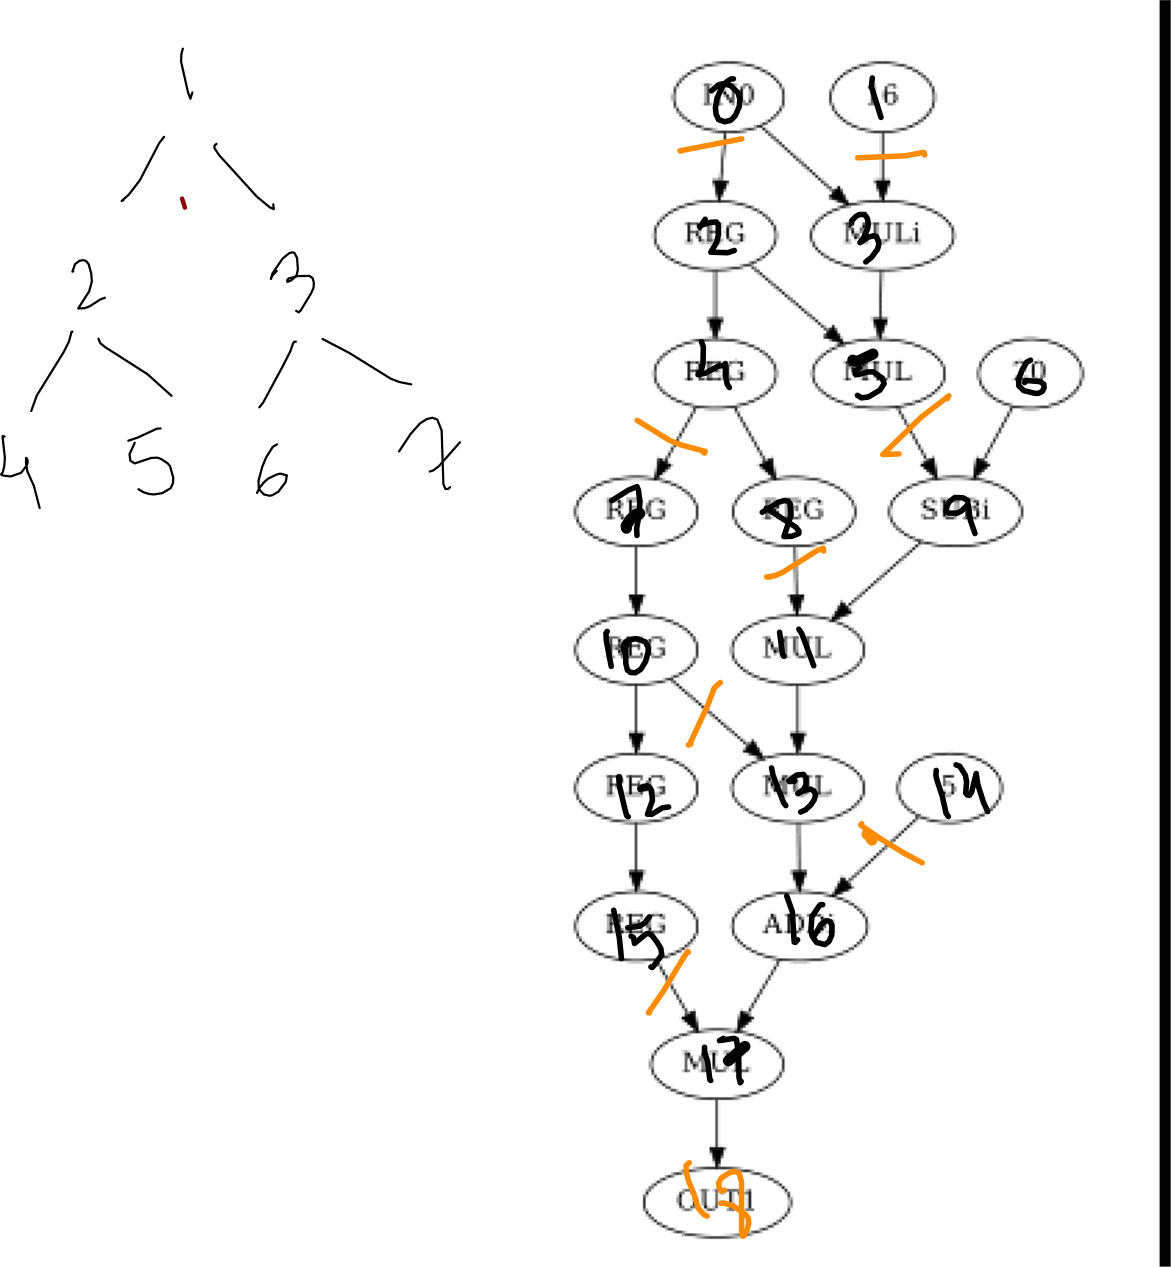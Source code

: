 <?xml version="1.0"?>
<!DOCTYPE ipe SYSTEM "ipe.dtd">
<ipe version="70212" creator="Ipe 7.2.12">
<info created="D:20190817165345" modified="D:20190818144248"/>
<bitmap id="1" width="241" height="456" BitsPerComponent="8" ColorSpace="DeviceGray" Filter="FlateDecode" length="11257" encoding="base64">
eNrtnXlAFEf2+Gezm02yiTHHRs1hkk2y2SS7G5NNfjmNCsg1MMAMA8gtosilqCAIqN9RUPEW
EQUvDkEF0UBEQEFFVEBEURBQBJXDk1NumGHer2dIpHqO7mZkpKeh/oCZ6qrq/kzX9V69egUw
ggILCzAKPAo8CjwKPAo8CjwKPAo8CjwKPAo8CjwKPAo8CjwKPAo8CjwKPGKAW7J3+9sY8Xkc
hxXxeV3U81Ud3ehqZso3sgmMyWvXFOC+M54GdptTr7dIPjcUHVrNYy8rpZBPdNxZ32tXzv0e
yQ9WeiTEnLOmVgOA61dOC7khi1Loq729kyRf8C+bZfh6TzlwMmkO3CYw+a1P0YXuKJ09fcrz
CbdNT1N0ucHHrIzOwAVaacqZwjnVyq7VccLFylq12Xb6AkfYPCa6XG2opIIWa5UTZFvl2kdT
4A3eJE/WZXFSUXSJzkPCbLvd6Al81IU0SY9ehYLmPe0hSbagCDoCt2l3/P6pdsni48KAAGx4
CfY9DqLQFSeeJKo1km+rganIl3bfQklV2BK4sBHp5dn3aQi8Ov3Jx2RbrH99wRP7NBfANw5M
Lg5U+2S5OYoR8qVzvo4E37EENlch0ecX0xBYV4wHXvSvRCnwW50Q6z4wzljK5tsVh/tqiwHX
aIHM7ExbTDvgWi/AAwtKxldgwC1vAmQaDFwzEclktH0gB3z8c/9VZriJimc57YBPbJEFhugv
u+bCYwmw4cA1pxaZjIYgB3z4XTF44DqqzWdpB5weKgcMTrOxKj2+A6I9B645ywIbyAMXfon1
zCvQ2FD6AVd5ywN3/hcDXhYFxleQKt0rk9GqSQ4Yvq8UTruIxnoX0w5YrDswURQIskQCQS5A
xV7sQsTKHGTwspDNuOVX3DcsL/ZrhQThX6muiH69tO85Kql2xcjGPLAgz3VtLg2HpXpDCm+h
SVcoF+eZR5rNvJKOU8tdK8jrvcUF+chmHTLdxt4gegoPnuFkvO5xiqKzTYmVA8fNRfQEhiWL
hUSXH8/Yp/hClsEjgmwHzDppqwA4ok+gvEo3uKjs0lXddGWXWjwWq+H9DpmKp9ZpdoniKzlm
AW3K87V6Wxcp1Azt0FGTVmvIlHilM40TO+RUU5E63+cQ57s1yzhFdk5yRzB5jxBoDoz1uvF8
48Cksu7fG25RzEKDWandd6eRzQ4b9pjwN524+7uceCV2oYHHeTEA/YGxILy819+K/QOfb2Tk
GLT/hvSxW00SyJUImaHuRkZm00zY1svjy0CdQR1LLWYyv4IjRU1NtSuoP6gDWEYOgr5FgeIR
BYyJBk69DAZutZaPSzRpYy5wzSJF00j9ZsYC565UFFuiU8tU4EN7FUbfnF7KUODNx5XIxJyz
zAT2UTKrhk7+r4wEtmtSdqVn5mYmAlsRXFu2goHAM4gubpzVwzhgHuHVw5wOhgELjYmvn9Kt
ZxZwnTNJgqIpVYwCviAgS3FHp5Q5wMfSNm4klQUb9U8p+BkKU80LC3s0DVjrhTcmvG1ElqrT
6pBc3Pq/jX117NheTQPeipU3Npk0mWj2eslEBI26/y6WlaNxVbriTRbrn1T0G4KF4oqJuDnZ
NyzW6yc1r9P6gPXSTkoJdztMfG4OGhH5Auv9Ps0D/pk1kZpKueNDFmtCDRLx+B2WgwYOS6uf
W0UpXc93f8JujZukTH61UAOBi17uoJSu9f8+eZXFGo+aNCSO16BxuOfctvl8LpvNN/+czeN5
bMomx+5L/nY860cM/Uz4Ylsuz9CA+5Uxx4jHcws+coPmwDfXsXkhmdX9PQ7WRYvvZm+0NAgi
N0i5YfZXXQObTSdudv2RVTI+XYpdZGS0rEBEU2BhnP6ckwoeTpzvpR3RTZSzfQ/bOkLJeqko
f6mu62U6AsfrRihVOXfvMwxX2mXXeJvFEq94l3ibJPXRDLjOch3h7FccrX9V4YVmbxMK769r
g1Y6rYCPGdwhFRSsIhXEntU5Re0Obd6eXfQBPmRLQbgR+62Vi9tl00H5Jif17tIF+JwNtRbm
dlAmYmPgYBa8b+s9ogdwh86T3ipm2gI/u1zI4fHmzjUvg76wxf4zBvSTQr06XMYTjk8+ZvKk
JtXzrAvSjWfXQgI3pna2sUSR38ceSH9NX0gL4HWHBz5PqoT8DwC8dmPtuhwC1mA/xxcDV0vn
4caxyUh99pqIjdalH4QA2EqESo9+C1VJd4iKFTtoAWzQhwMuf1MKnH8Rel6UEKG9MxvteBLD
kC9e4XwA70A54AR9ZMgS6tAB+JE98mWSm7fpCezxp3mwM6B8nGzakALkyyy0E/Lq/ODajbBg
+Tc8CbVLdK+kAfDVYBS4suHbU9I3fPUaPHoJm3MI/omYV8aiG1hwpvBeou2WizslwI4SrY+7
YuA1Z2kAfMMfBwxZ3/a34QcP4f/lY1FT8xFhH50+mAlxwN0TQ0ECHIiNXn0u/cCNuXjglbk0
AO40Hfhc/HF8F/wQXmI+NynJLwNKDY+WJnx5HcFCNdG+iCVijflZqOq6P2vOA6j4dG+GRwa0
Bk9OSgrbUvbxaSSLxWM6dFr8hgHg7OwuqMkuyZaEJmxKmB1/BpmT9Omi+a7NQoCzJe/ufnb2
A6xTSEm8jQmL0jLqyrKRClLDp0UvfZLyLqq9e3BfZwxWCrItpAUwOOZRS3dTZudC/bTBTZ02
r6XJ1LJV/zqVZPemypqzlOndHMRt1vvQRnh4NC2fPFGFlvxK0j2Dw1Tv0WgTRiPx8LHTOhJ5
SRxlWqdIBbbMltJcQhitP8SazKfVeBzROkp0Oc9oqxKJqszenVRV1xM/PWKoV9eeWsXTtlZv
p5LdKb3xxv71BDMXD/aeRoK6ketpGDP0i4lDoLXs3GduGX9bNvZ+0iy2PYmldMdhCyNBlgKb
xL7ieFuDpddBDWFo9NINUS7GpoF7MvLKq6quXzgetdyc47TjHgjnknY44twQe1OOT+jhzMLr
VVVVRWfTo1Y4mJh4xzWCesLQrTx0lh7bHuzrYOEbFPZbcevvkatmU6mUXZU58RtX+HKdfZeE
RB698gjUGIZ6qSVVxvvGESPq0+A150H9Qd3AcJFTQTXv0mImAMN9neMU8/qVMAIYOu1iqeX1
qmYGMIhXLqOkz3VlCjAmH/KoKN5tmhgDDNmGNeR5rduZAwyVU8m7YFNgEDA0GZNKhGxGAYPQ
fRNJXh6zgLF5plv3SHrDWDhm1DSi3jBA8dTKEfWGAWoNs5Rf5DIQGLrsopReM2IiMIh8F/cx
pw3v8rUy8t1AkiiWr8jOqcDP93+bt9zVMGAPSXHaZKnO6yjw7XfjTSzra+0aBlw6gcX621HS
ZNXGEvMAGcOWz7En0dW4Now9NRVz6WZuMrRMw09D5rNYY05rHPDy51iUBhfhnKCv/+KHiyoa
z/pArHHANe+MoeRPDMTf/5X1Nn4R5lPWAg0clr5+n9pbch8r12SdXtE4jcejK2fcDE9ffkCe
soM78S8s1htP2mx3VWHm1k+zL98dpPVs/eWszKxLD589cEuWwNKM5+K/dtPy9YFuXC4vMJ1E
nd6x7T9vsf4lgtYzIfZc3oxFgk0R3msD55lzzVx3XKZiefcowcnUzGXp5sgty1zMzJziHzw7
4OZInuWWQlyfK7wabsfbRMJc7vCyianVxvMyHi/vpQo4NtEtxJ3eIUub3eho/nCfnXlM9zMB
vjnTOFHhfKE7lW9JZM3Rd9jQeb2SZ2yMN7dRvjDct+fnTfILGu3hkyOFagdumOVIYL5Qt8i6
Slk3vV9/O+EqzB1f3iXFV27ob1O8RVG0e/oVNQMnm5As0N80V+wFvoq9gXRfZb2bS6uC6F9N
7ynN8tA8Vp3AYh9f8joUZqvApP2gKaWjHHK15Vdfoh2JfimRZ6gagb0o7TJMk/fWuH0+xT06
jSayplGZtiQjl8sBtQGHPxEEu9rbJf1Wb7skSB6ooxJZatgnO4OKX/jHp572nv5/wh5Jxu72
rr72dnRJuUMXv/jYrIMULLoltR7oxc3YerQeqQm42uRJ60yY4B08fQfk/aTr7a1fCPUzV+y1
RqTEuXjrpntmT95vzk//k/z7Tr/o1CS7u5DyQ8Jdu0nZuFZpjOsDAhBniIUGB90DAfL5e8zQ
YeLyPDUBeyAOGidVws2x/da0l+qA9xsWhQA34f2leyIZvb6TeA7/Tt5e+knYmoS+PtRUvKgQ
xGPb4KebELQNzWHWrhZgMapkxICzP8Mef11dzHFo/avkpaBdlTVqsdGrj3YDx77FfoEgAuAW
1LL0jIwVYvt7QuEYgKM4T8Y7j6kF+I47Cuw2cxLW73pxQxwyoGyCZCtdPqLICUVr6VXU0NpL
+H3ayeRgAmBAt9yGZ8iIownwaDzAaS008lKwWoCvrMG/YctIaZWuuwftz4tAmPFfpOHGoxbx
Z1A9n5co7bt5Ygnw7P2AWsQPBLQmrcIvye3bis0yXwH4Dddmiv3UAnxrHh74xvs90jZcWg7W
ko1KqEX8NnQfWtFSHDD8cFhqEb/eG6Dt9zdcl4gkQR0hhJ3AqQPDIO8WTLkBApwjycsr1QLc
h6iR48bPawIr28Tvp3lIdnm0zF4SPs8KmQ/ZoyNFN7Lp4dz36yRPqKVzBZqn2Pvxr0Od1T89
PGyRowXaUDeZJ9EFubOv/Pzzp4VQxA+3ws1tolLU00vPIXAx2nsXnVm04TXOLteUyJgKB9CI
eORLl56in74B/938sXqAKy2pplyUje/ueIPQXTUY4CZli8htucrmqmumtTaSWrqU2TIRe1dQ
vkePEb6bejSdzLRPpFunLmCx834qyU4byT1jyDKK77jNQnbx7RjZwQDeUeoTHkSz15E/eJyZ
gpWVnTMaqNygZLq8yX3oPCLpQbx0hVrl4WgLEhvfe47BCgWjYt09pPq6Nn8bRebW0VbKl9Uf
25PZ7z6txqPWcj6B9qwlyPSqMq1UuOFBwubYGMJW4pnnss5+JRXrsBapVvzpdVqX+DMyFaoB
+s47GRNtfO/ere1TqOQ1d6Y7mCp3Et+z4ZdoeWVY7/5pa8m3zw+F1rJuo5HTrir8j16zb66J
oIq0jS7Rn7WjXEaD0XE+xMJk6z3CjB07ue6HUaGoM3UeN5SKpfJQnQJwyG4K19o7KCwyctsq
HxuuFm8/xa1Jd5N9jU15bv4hEZGRYat9HbnfmK8+2UplauuuY2a5aFVEZMTqRVZmFtso7rgd
spUHdjV0V+RnYiGvvBPafx7c9oz7RTnSrNceQ/JKalm6DHqgt+I8luv89UH4WRsq4NSlMoNR
qMpFGVMzA9gap1LpQwTcpS1jLis2VHmXxkVKzg+bdcTDCbxll2xMjurHUtpTsYxfcgKGEbhZ
V354sStVtbT75hRGBjMYTuD5CjbW3jFWubil5LskHEqGE7h0lqJYv2RVy+vQImuf5Y4wnMAW
Cs3dO3RV9sq5NZ4kgcmd4QQ+Eag4Pn6bqiUK9YiPhTg3H4YRuPdnJU8nNlTZOcMJQo++YqPG
4QTesk/ZlRwvlQvlEM2lD6+DYQRuYivvYWyvqVpqniNRleoYTuB5BCJonbnKxdor1yzs2gXD
CFxiT3R1WZaq5VYr/a3a9UTDCcwl3IH1+BeVh6Ylyn6rFU/lF/BpgU8GEl+PUnloatNXrA15
8HTOtZ4SWKhNco6S2EDlEURJU52fN2zAN3tgI2n/kbMI+lQTI4ST23pk7DU6M6HiKV0yPw2w
1Ye7ppLbRtrGffGVauX/5vjJ3/G6uuJXvubeGD7gr1mvfnaJtBp89zrrfZWKL/z6NdY4/LmX
+//MekPr5nABiz/E8o4hOXHzyitYorfrVCi+5R0s55/xdmaekqgfxcMEfHMCizWO9ITgmLdZ
rJdVGkgavvwzi4U/FuQnFuulaV3D9YYT/8p6+yB5sjPvsVj+Kt2gc9qLrB9wMf9kjeGLhq0N
u7EmUhohbnxMvrNHcRDZjPkc12+/85r708qygwPuqcjcHeLr67siNLmo6X//uEUtV/2kD1qL
fwsLwjKujkwvH0yVDHy+4sLhLZKcKzcfyjvzl1Xw7IDvRM7iWPnuOHaupKqiIDN2pdM7xqtz
qFjsX1pn/rbN8qjjF65XleamRS6ZYWwfRsmZSfVuD843lmvjMwuuV924mHlgPecbU5eIimcC
/HCLnkuyzH6ynq7zqw3cScyHy330l55pE+Nn1A3pCwyDSbwg3Ao08DhUhd/OhTXf2l8XGPiU
qxu4xpNzWImdcNl8dpryjAXmswsUX+k7McNBuQAozjCZc1bp6FMwX091V+oUgHsFZkQ60bYg
jpLJzwNr73qiGjvbTYkK6Ax7DfFyWleYdobagMv0U0jKqLVWuOyebEhW9fJ1FSkPOha4k3sw
aQ1wblAP8Bl2PXkpm+fI179gD3Jr+TbLGPnOcTo1z7vF2iXqAM4xozSKxMqNjyGURpA+9yTZ
/kL/NsVHf6RbPPTADVP/aEzNqampJ7CXnYb9T5X0RKX79iO9zgqZ3QBnnpwsVImlP9MlzZ+a
Kul2z+45MrCVrNcI3wF0IIfY3tsXc1EkSk29AO2pqc0XsOySXUEDreDR9MYhB3Z54iS6ba1e
fsonJXDyDezGTpgcHny94KcBk0ixHs6Xn3hAk37Xckneji8629ZOTU3dswFaTOKr0t4eELKq
8Qdh+g30+TemlZRzkvsOfVIOXVvXtpV/cijH3hX6kFXJQpehBm5E3ONIrFyd1kPLuwBVZZBi
IhlkkYN3k3HHkiYh3ZjExPYfFyX5+8pvwwJJun1IZfRBtxo1mwx83rkIE1CuQ+Uk7HNWstRi
98JHUJKFTKZnVg0x8L5ohGhG951JudDyWlzcDABX2Z3+vTgfDQ6ILZPXjq7zHz2G5B/jdvsB
fCY7U7mAmjjEITcse3NhHtYXDgDvSLDbCWUfI7YsWeuHGNgHeRPJXwq+246JqX/Pz3cEsNqB
3S4E9VuJO98NZ+VvuuQzrGUk6+WfwoDHY2PV3hBE6mhHTfx9UAvdO8s+/1c5VH6JfcyUAP9W
GGYiwrkWb7cfYmDX27gq3TjhkbRKY801yBsTXk6gXDg/K6iVL1alM7+V5hdjEw3tVGxSKvH6
/6SjNlZyw6ZOAMEsqP8Q+3woW1ql4ZMLOOA+6yEGXnsa34YDfKXAsAYa/10HgAM2QTMaivBt
+Kd0af7OUDij0w3gjwDjjv5ci4zBcVgPEYFJ0h8VYZ1nvRS48c27OOBqzyEGPhcw8Fwelkeg
wWivQMfDw2MhNl4u8PdH9yPV4rSJKwa82J+zdbkMp6wTPEw8PFyxweucZ4DPYkRyOIhqcXKX
DHwutffzm4fViYumtg7YZC/OyHf5vNOQZLRxIMm2I0MMLNbupFpQwGmcrONEWTOGN7bVax7E
w3dP7xliYEgQUCynUsaiw43qyQwx+O4+e+YgHj7gMAw1MDhQsw5q0ZKxQWjXoaapvGooo6Na
vZ3ys8epYgdABtzBpSKHNbPl9ACVulTmxJcM5ba+L6ZaqXY4idQALDnZnVQPXKyrQB9/W4e8
cuzjKJgN77S8T+U3dglSST9NQQEQzS4ilvH8ZikUTbu95xKLrNU2IQoVF7d0N5D1lb3hulcA
1AQMD5xnKXde0LRRX6kZWQFXoPxlVS6wVarjOcwOIXrLTVsMolTV8VBT4t1y1d2uaBeVKM3J
OIWoZp3mz0hSNHS0RnEcCOvNCTuz3Yo3PjfHW1r9qvrpgFTVtL2H7fW8DlUgSowHWetMjEJJ
++KGXWZGKzOQiYaoKtlXf8ZBMs9ZTbpBDjpzYnLRUbrjQryH9oy4B/AUYTCK+IrYRZY8Nptv
yGcb8XguW3IoDvui/G1uXMm5pmwst5n5/N0UdDO3p0kk8dqk5fY8rpEhn883NDbj2QUm3oan
DKostVirerNFlB+3aOotUE94psB+VJVQGSbqOgTg2QKvuEot3QHrLmAEMLWjz8QhAWo8SvyZ
Am+iAtxtvwuAIcDbj5GnaWUfBcYA70wlTXKPnQ/MAY5PIEtxTesGMAmYzLL/uEEDMAk4dS+J
RM/vBGYBE2sz1i8UAbOAs4m2b/e6bAZgGPC5NcqvdXAOAeOAi5crH470c4GBwEq9ApVrlwMD
gW95K7lwSq8BmAhc7Qo9iuSCgzadQFvgpr+Ne33cGFWOT9047sPx745VgLZpYR/QFxh+xHKM
U8V5fd14LOdkuWiR61oAOgPHv8Bi/Vele33LYv11Ny4mpgM6zPcBvYG73mM9t0Wle8W9xHoX
tzhY++bkh9MzgebAYMCa0KzSvbonsr7BRRiy/vpjCdAeOOOV71W8meWfcLPHC2+xWC/70B9Y
NCZWxZsV/hl1bi7+Erv3c68W0xj4Xvp2Xytj9qcmRsYe6xOvUd9W2FV0aON8njH7I74h2z4w
Mq1GsjwTO5b12keCBrq+4ca9fLbLzsybPf0+Se/l7vc3ZS+jsOesI9WNbREQf65G1J+zozQj
3IPDCS58Y/y0LDEALYH7DvP4CfJe2/sKFkwPIfT1K0yxMNlWpQCrK4f7kWcpAC2BxfsN1inD
Eh01X6TUvrhrm8F6giWEwjkWZ+kIfMNwI+GqWa7eXsU1M0GLzFK/0d/iJu2Aoy3IlifF4Yq8
1DU6BFNYXbzD20Ez4FVLKHQsF/Xkau4dLWrn2YvXe4roBLyFms/NYl0ZKahWj/IGy0OzaAR8
xfKP91u7ZHFgQDrAcm8s7AHo2R7oEzHQlaXhrR5FZk8Omsn0lc5T4vwK0hcvqYUE3xisKJxZ
yLbt9AHmDLynZFto+fI4tLzd3t7uBj1TzoLQFbERtcP1PhGIBtrrLWx+VT+ewGc25yFdgG8i
lq6Sp5zZbxGfIYRwyZ6Gh4gjhovopFisjVrTLsYuBXkQAGetpAtwOLJlKVkrI1q7Glr+5uFh
DOCwVTYtamxZivqk8Xow7lHTciKv6GI2XYA9kZ2NybrZcxeD9A0LABxDsRe9MABJiz50Orqm
4iXy9V19XwJsJ7H2VeQV3YSWwLYg/Kik30C8EyIlVq/Z+tSAH41bKvWKvkgy5rr1A3fW0BEY
V6Wxp9xpBS0TGhoaXECocwzEYYaUqrQIjtyTAp/86lb3PqxqJJs3NBRsoWOVRjqtOoHgCPSu
3BsswMJubOCJCgiMaqPQaZ0TSCyiLwsEVwBOLHCLE0uKwkI+HTstdFgiCcqHJfJAn2EJmXiQ
BOUTD/JAp4mH6lNLfepTS2daCQ+rqQkPcuLSHW3NFB4oiocK9LZNDqsoiIfVvAjaKQAq2BsJ
1XV5etGMUgA8lYrHkFDF40JPFQ/0K/ES5T0U9BUs1OYQKvFEKRamipV4Z331/MoAaAoMA2ra
ft1lp0RNy5WoaTc6k7TUzlQ3tmVA/Lna/r3moqbSjHBPDie4BIYlDFIRv8PXms3/ic/me2w4
9LsiPk2P3CRfqoi3NORPNeWYPVHEawDw70HGAqBkCuWq6VcNwx2GwuThnmH2yAKGLqsdIwsY
xAF+4hEFDBDj1D2ygLHO+uHIAoZiCv4XGQUMD9jZIwsYOixiRxYwiJf5iEcUMMAuh+6RBQxZ
0x+OLGC4PuXGyAKG++z0kQUMXTZRIwsYxIuW9TEHuC0zUyszk+R4xyhbBRuAhZmZVvGZVzQN
uPe1F1988YVoklSn2ApMCt/Fcj7vr3FV2lTiEpzMRwNUGss7zfXDcr51R+OAc8ayWFPIkzUY
ZWKIuJp9ZxyL9YXmdVriD1kv/kohXbddhM9L+H07/2H9KUQDe2ln1nuUDIfFM15jTcB1y+v/
PL5eA4GLx3IopcuYgJWNc5ZeP/4bTRyHm945SkWdI5r6Flb2G8geDnHTpC3tKjxjU1PL8ABX
xC6y4HGNbac68Yx53DlbzpCsOVQ6v/8y6xMhQGvGehcu15RjO30mn23OtVy49zK1rVnlW+eY
8Yzs5tgamZm5RlY+S+Dew3a6ss6H1poYhdYS50r64cVZXvqW4ZmoDNVbdmSZPmfzdTJaX915
6QMrV/eOuusuu/GMgJW6lzo2k9i9VLmnNk/xvtHuTE/2VoIKnmc0S96vS4Ett/gZAD9wdiJy
IKan1IFY0Qx3IqdZPQkmy5WcXtQ8013xKXF3nNweqxs4ypDMRdxMhVtTWl2cSZ3bndJVqAa7
rKt8+3S2bolagak5AVRgz5GnS2XPt2i9tbz/+yw20da3h9Nz1QjcYUbNzeNF2ag001ZqT5DP
lu0dLhsRH/PXrlusPmBVHXmesaFsm1Mhc1hzhw7ZdKx2mlBdwAOuWmtnGwe6+woh4Ie5c+f6
AtycF7jAphCRjnD5GvWeiA2ZPKnD/HnWBenGs2shgRuDFYXr587iz2YOlvGwy/3+e9kjAWO3
qwkYdcYrMS7Vj+63pt0AD/+DvYYIRBTAO+P1RaxVvCZiNbD0AwJ76bnoACSUPStbgSdTsa5Y
PcCIu2XpU1pukwKHYU8hcdjQici8OHfLPTiH2uF8AO9AAuByD7TjlnWD7nfspJywElisHmCc
Q+1/+8/06PjDIt5SbgkctXkuQB12eHV+cO1GGJFFPM7WeqPsAY9eBSk/yWqMMnaqBxjvMr0v
dmq/RXw8gNs67K5Oxkoe+jd0m7uXaLvl4k4JsKPEGYsii3i0nMW35Z/DXNZx9tk16gHGOcXH
nvLntP42fBXSJcbwOIt4VGbMCscBd08MlRqIB64F6HPpL6oxV0legcy8ogFr4BayjqRz1qsH
GDn2oDV4ejkc/7Yo7fWkpCRrgCV+RReckbaHO/agDvHOX2N+Fqq67s+a8wAqPt2b4ZGBFTU5
KSkMsYjvRI98j5U53LHsl4rMb2Un3XuOqQcYOdiiNTsbkwJyinKysSCZWlcdSkGdbeIPtjAe
kGBrsiXv8n529gOARykS16OtkiKyEfPi6D1I1ruy9b3yYKqc0teiVT3AyNElZPocvHP3U4PR
xnbp4QRrPrmTkGpHdU08Bg6nIQmyh9N4nqD8CGJ7/KlLF8lPJzWtUBcw5HCpHT/kIStzWFA9
3FE0L0omZjmZmn/zUxyON0QHTLnIzXx6HDZTmg3Vc+Uch4lskgizxDiL1QgMZQakR4jZKHT9
tptDvsdfHK+v4Fz1HueNypH6lnuq+Ujt3hVmRIe9twVzlLSoans34uOBxKnsrYoVgRFsZTZQ
JfqxAOoFJjwGsJzwGMAyF5MjSlW6dSFam5WeT33LwlGRkq/YwekuqB9YetDj3BRZhU1X7mpD
soMeG8M5truL5JSyrSeDjJ2yCKpmj1XELH40fitQzW6u81OblQ/6KM+kzMLCwjO/xa50MuFT
O8qz5UiAmYmTIOqIJOf5jMRQb0tT6435hB3PYy4mMbfFO7GdQg4cv1hYkBG/yp4zO3EIHKsN
8rDWm5l7N4foh6yNTL4yOI9LzVeP7toUMtstJDw2u4p0e89DnT/0hk0X4kNDQkK2Hrj0GIYk
PFOfeOTOaX+vTFPU55GIjsA3dG4BQ4D3UwE+r/0ImAKcSgE4g/0YmANMrm2MV7PLZboBR7ip
ea8pzYCX+qh7C9ezBT61jXhu7aV+F9PPFphY2Siyi4GRBNxh8RuMJOAWThYwDviycuC7WkXA
PODiZcquVEy5DkwEVuYzvXRqLYwk4EKDB8BI4DLFwCncNqAtcNMch/86OKh0RNARF7sfXFzl
9dyHHHuAvsDwLpbjRZW8YCc+j2X9p1z0do9n6RFg8MBeWI6JKnmx730Py/p/aMylRhD7+zxT
DwiDB775Fos1Q7WbcVmscWhvLP7iq1bXzQD0BoYvWGMvqnaz/FdZ/0a/H3z1+c92Ae2Bg577
h6p3+wcLNckRfcxivWQopj3w/THuqt5t4cvoloDtL2M3f2U7vYGbijITP96aeq520N1W180z
qeETE4/lVP6++NL9IYs1/ucs2lZpUeF2e0Ou88rQ6DUHdoTMNzfhLD1OzTS/4+wWBz2u9eKQ
yP2r4yNCFlvz9B1Dz3YGvfCuQxUAPYHFua5sn1T8YkPPpXVWFjFkc6T6MK7JykzZZYqmEwL2
66bPHpcicO/eX/wVL4m27NP3JJj2i0+a2SQr+Ul62lLseMdpCXxUK5Zgo9JVCx9lbzndYA3x
KbMN6/SO0Q64xWkZiaY4yzBHoUhvHUAuE7QJLO7SC/i2Lrn3wo6ZCpwPZRhSc3d3h5NGJ+Aq
ndtU+jTPSNmofU5UzxDudYqhD3CP9h+W7n3t7e0SKa5dEqQstfcGJkliGxn5KcMWmUF1ST53
tbdLFxWw7P3D8EBm+xO0AV7xxKbort2kkIW/1EPQy97e3tYACbYR674eMHLt0MbJtM0GiFm/
+H1JKQkTvP2tYrGZ6ZjVvvw8AOuBTVdd0+tpAtw1feCzxATWZku/NW0KXPkOe2snEIv4nbiD
sfxPIV8yOVKr20mVIJweIS3g0XtXxSKkCpzxowlwcigOWDwtAVrG19XNBVgULHl1iIVOmyma
UQf94tnyek0/MKT9u/8XW+xR+D16GLGumB7AgYgcmPxvv6+wN9oyJiSEB2CB9VJ38tFddijw
3TnorMofXIN+By5+rR94qxl4ocDulfQAdq3GveGSj7qlz1sA4LMSoHydMpfpV9Aqus1RYPMP
cT/w0S/7gRfNxwP7FdMDeHm+TBve0f+8SVD6lVDGIh59ww/QwzmwBgCfnZYCd/8SKy2g7r1y
PPDcW/QAPrbhycc6q/8egbKJewP/5iHd5XF0xua1XMRmuIWHa8MDbXLDlEdQ88OPZXHj5wXY
/4Y1kzHL/e1LoPB7a0TW0qVJp9WjTdCZ1ONsMbYmot9Wpg/qKTIEdBmH10VTLKdFB2eM2aYz
mF3sbVNb6AIs0qe2xiXinsdHnOVTt9UQmZ+nz1y6TpfKLnTR7IOyUSmWVPdhdFr9CvQBhvsG
p0kLabY4IB+Za0BtwbfU4Jl61SaXhzu95pG0sENshWiNc9zJDzWsnz+ziXYaj3M6Wwkk+Wzj
1cr0IXmmvsS+hu4sMcmjo05L/KuO6wWFA9TdsGnLiLQ4lx25UcqWfh9E8xwKaKnTkoRrSww9
9+GnQ80nV5o4/Urmlqc9zsHIJ1FGiyC+leBt5BjfBkBbYIny48B8Ls9yrm9ISMjSefY8rn5A
AbV1XdG1GKcfueZOXkslWb2ceObcBbHX+mBYwmBXHoQ1JYWFhZeq2gFqTaln41dhnVhVoSRU
NcJwBlVMHp6oQ1KppjzpB3QJTwPcpd1BLWH31DZGAEP0UmrpguKBGcDiaZSsq6rNgCHAcM2B
SirbCsYAg9c58jTHlgBzgBvYpMNpr24Hg4BhK6lRSkgSMAlYpE+y6aaGB4wChtPziK/PqGAY
MDgQ7gM/7g1MA75DdA5n9+RWxgHDysPKrwXHA/OAOyYrXfq+xxYzEBiOKPUEZHMNmAgMJrcV
x5/wAWYCl9tDn5yBbSkI9doYCgxeO7/4TCaq8WWTlfuBocD3dF5nvS9jzHXiFdab6/qYCVw7
BivkzXx85BIs7oXJIma+4ay3sVI24eN+YLGe+7yaqW34xocslhE+6kPWSz+3MrUNA9R/9Rd8
r/Vwwms2ImAuMHTpvVh2KibYZ86cOZ4BW1MuH3h+NQBzgasjXTgf229NKSi/29RYVZQdE/S/
b3nLM0XMBK4Kmu58uBYAhyeCntz1BrYp3YwDzuY7KlfkNWzTXtXEKOBLxitIlopOmaztZAxw
7wrHe+SpkvSLGAL82PgQpXRN5gcZAdxiUEgxZd/8PUwAtnzi9/t6qtQ2tCS1+mxqGkBmamVl
airqI0psl6v5wPEDk+day/ew4afnfbeHJX8/CVBgefeu5RKc6U+7drfGA+sg1h1eFtsAdvJD
AN7FOEVeWMxufOqIeE0HvroAVQAUT+zpXRhMANxmrunASajxnZfIcseeIilwM4BQATDOhbxG
Asel4IBL3l8g9Yr+BSYC1wv6gXEqWo6mA59cjwMG38tS4Jmh/f7MJcC70UMd2ZoO3GE48Pmc
rYT+8kynK/DA3mr2GkmMtYeHNbJzI2e5xvfSCwbl+cDqjsYD17MHMbQeXsGAmVaGLeUzcXJN
RQwAhgwTilsVUvj0MfN4KvHwou4ZCqk6FyzoBWYAQ4enHZnquS9eJwuAKcAAZY7ORKZaLWEG
EUJgErDEjF93meJjo1v3W/MT6aa5HAo1rSjPj22x5thNZJh6eHGPq6ll7COgXRgqRXxPXuTi
GeZsQ74ez5hjzJu7KqUWaBmGCvhJcG0BWodR4FHgUeBR4FHgUeBR4FHgUeBR4FHgUeBR4FHg
IQcWNTU53WlqHznAPWPHvfHWmKUjqEobY8X9vWoEAZ96lcX6bCR1Wn0fsljBI6qXdmSNfzii
gIve+HqEjcMTto8M4IZzMas8zA1NOP8xNWBz7ZdsTakQMRVYfG2zsZFT8JHCe5JtStKV0Y7y
0+GLzbTdUx8zDzjHS987U4nxw+0wK+PIRiYBt20zFBA7We1JsnEqYAqwcJNBCoXNdnULzYsY
AXzJ4ADFvYV1s/x6NR94r80gWme60X1NB16+YlC73at+qdJs4FjUJViyf0AawHU/3xwo8F2e
5y0JawCy0TS3DNo1Gfgu6qXXMxTEywUAu72wL4EtEVdEU/JFbnBwxTdolpPzNBk4IHvg87VP
JT32OzV/ALf1wtRCwBp4JQ4YTBs1GBi1fo7mSv7+kvwHMPZnqnS/iwxwwkHNBe4zQL7ESIEn
H4Q9kkrr/1gZ8KWlGvyGEWNpKP0Ea889E2rhqCX2TXralkLgiwINBjZGpxzea/qEi4MBmt7L
7b3orBQ4KkWDgdfhHj4jcJnUyvTGkjkbJINPkkDQCnBFIBCgIqJ+mwYDN00Z9OmbCSs1euJx
3GGQboWKzYQaDQxRcwa1ua6ATRO7S9WFh0w2dS8d4l12dFl/eQrxsNZsFcVu6IJhJDM0HslT
N1NYK8yzcL0HzACGvjTLmScIZfuadUbLaYQ7BEq86rVGVtGVCnvg5tP+hs7HaKatHQq9dHPi
fDOTuVsSz1XelzRqYdOtkrQ9yyw4MzYWAu3CkK083D97YNOiOXxJsHcT7DpWIgRahiFfaqF7
GAUeBR4FHgUeBR4FHgUeBX6mwP8f/XM/DA==
</bitmap>
<ipestyle name="basic">
<symbol name="arrow/arc(spx)">
<path stroke="sym-stroke" fill="sym-stroke" pen="sym-pen">
0 0 m
-1 0.333 l
-1 -0.333 l
h
</path>
</symbol>
<symbol name="arrow/farc(spx)">
<path stroke="sym-stroke" fill="white" pen="sym-pen">
0 0 m
-1 0.333 l
-1 -0.333 l
h
</path>
</symbol>
<symbol name="arrow/ptarc(spx)">
<path stroke="sym-stroke" fill="sym-stroke" pen="sym-pen">
0 0 m
-1 0.333 l
-0.8 0 l
-1 -0.333 l
h
</path>
</symbol>
<symbol name="arrow/fptarc(spx)">
<path stroke="sym-stroke" fill="white" pen="sym-pen">
0 0 m
-1 0.333 l
-0.8 0 l
-1 -0.333 l
h
</path>
</symbol>
<symbol name="mark/circle(sx)" transformations="translations">
<path fill="sym-stroke">
0.6 0 0 0.6 0 0 e
0.4 0 0 0.4 0 0 e
</path>
</symbol>
<symbol name="mark/disk(sx)" transformations="translations">
<path fill="sym-stroke">
0.6 0 0 0.6 0 0 e
</path>
</symbol>
<symbol name="mark/fdisk(sfx)" transformations="translations">
<group>
<path fill="sym-fill">
0.5 0 0 0.5 0 0 e
</path>
<path fill="sym-stroke" fillrule="eofill">
0.6 0 0 0.6 0 0 e
0.4 0 0 0.4 0 0 e
</path>
</group>
</symbol>
<symbol name="mark/box(sx)" transformations="translations">
<path fill="sym-stroke" fillrule="eofill">
-0.6 -0.6 m
0.6 -0.6 l
0.6 0.6 l
-0.6 0.6 l
h
-0.4 -0.4 m
0.4 -0.4 l
0.4 0.4 l
-0.4 0.4 l
h
</path>
</symbol>
<symbol name="mark/square(sx)" transformations="translations">
<path fill="sym-stroke">
-0.6 -0.6 m
0.6 -0.6 l
0.6 0.6 l
-0.6 0.6 l
h
</path>
</symbol>
<symbol name="mark/fsquare(sfx)" transformations="translations">
<group>
<path fill="sym-fill">
-0.5 -0.5 m
0.5 -0.5 l
0.5 0.5 l
-0.5 0.5 l
h
</path>
<path fill="sym-stroke" fillrule="eofill">
-0.6 -0.6 m
0.6 -0.6 l
0.6 0.6 l
-0.6 0.6 l
h
-0.4 -0.4 m
0.4 -0.4 l
0.4 0.4 l
-0.4 0.4 l
h
</path>
</group>
</symbol>
<symbol name="mark/cross(sx)" transformations="translations">
<group>
<path fill="sym-stroke">
-0.43 -0.57 m
0.57 0.43 l
0.43 0.57 l
-0.57 -0.43 l
h
</path>
<path fill="sym-stroke">
-0.43 0.57 m
0.57 -0.43 l
0.43 -0.57 l
-0.57 0.43 l
h
</path>
</group>
</symbol>
<symbol name="arrow/fnormal(spx)">
<path stroke="sym-stroke" fill="white" pen="sym-pen">
0 0 m
-1 0.333 l
-1 -0.333 l
h
</path>
</symbol>
<symbol name="arrow/pointed(spx)">
<path stroke="sym-stroke" fill="sym-stroke" pen="sym-pen">
0 0 m
-1 0.333 l
-0.8 0 l
-1 -0.333 l
h
</path>
</symbol>
<symbol name="arrow/fpointed(spx)">
<path stroke="sym-stroke" fill="white" pen="sym-pen">
0 0 m
-1 0.333 l
-0.8 0 l
-1 -0.333 l
h
</path>
</symbol>
<symbol name="arrow/linear(spx)">
<path stroke="sym-stroke" pen="sym-pen">
-1 0.333 m
0 0 l
-1 -0.333 l
</path>
</symbol>
<symbol name="arrow/fdouble(spx)">
<path stroke="sym-stroke" fill="white" pen="sym-pen">
0 0 m
-1 0.333 l
-1 -0.333 l
h
-1 0 m
-2 0.333 l
-2 -0.333 l
h
</path>
</symbol>
<symbol name="arrow/double(spx)">
<path stroke="sym-stroke" fill="sym-stroke" pen="sym-pen">
0 0 m
-1 0.333 l
-1 -0.333 l
h
-1 0 m
-2 0.333 l
-2 -0.333 l
h
</path>
</symbol>
<pen name="heavier" value="0.8"/>
<pen name="fat" value="1.2"/>
<pen name="ultrafat" value="2"/>
<symbolsize name="large" value="5"/>
<symbolsize name="small" value="2"/>
<symbolsize name="tiny" value="1.1"/>
<arrowsize name="large" value="10"/>
<arrowsize name="small" value="5"/>
<arrowsize name="tiny" value="3"/>
<color name="red" value="1 0 0"/>
<color name="green" value="0 1 0"/>
<color name="blue" value="0 0 1"/>
<color name="yellow" value="1 1 0"/>
<color name="orange" value="1 0.647 0"/>
<color name="gold" value="1 0.843 0"/>
<color name="purple" value="0.627 0.125 0.941"/>
<color name="gray" value="0.745"/>
<color name="brown" value="0.647 0.165 0.165"/>
<color name="navy" value="0 0 0.502"/>
<color name="pink" value="1 0.753 0.796"/>
<color name="seagreen" value="0.18 0.545 0.341"/>
<color name="turquoise" value="0.251 0.878 0.816"/>
<color name="violet" value="0.933 0.51 0.933"/>
<color name="darkblue" value="0 0 0.545"/>
<color name="darkcyan" value="0 0.545 0.545"/>
<color name="darkgray" value="0.663"/>
<color name="darkgreen" value="0 0.392 0"/>
<color name="darkmagenta" value="0.545 0 0.545"/>
<color name="darkorange" value="1 0.549 0"/>
<color name="darkred" value="0.545 0 0"/>
<color name="lightblue" value="0.678 0.847 0.902"/>
<color name="lightcyan" value="0.878 1 1"/>
<color name="lightgray" value="0.827"/>
<color name="lightgreen" value="0.565 0.933 0.565"/>
<color name="lightyellow" value="1 1 0.878"/>
<dashstyle name="dashed" value="[4] 0"/>
<dashstyle name="dotted" value="[1 3] 0"/>
<dashstyle name="dash dotted" value="[4 2 1 2] 0"/>
<dashstyle name="dash dot dotted" value="[4 2 1 2 1 2] 0"/>
<textsize name="large" value="\large"/>
<textsize name="Large" value="\Large"/>
<textsize name="LARGE" value="\LARGE"/>
<textsize name="huge" value="\huge"/>
<textsize name="Huge" value="\Huge"/>
<textsize name="small" value="\small"/>
<textsize name="footnote" value="\footnotesize"/>
<textsize name="tiny" value="\tiny"/>
<textstyle name="center" begin="\begin{center}" end="\end{center}"/>
<textstyle name="itemize" begin="\begin{itemize}" end="\end{itemize}"/>
<textstyle name="item" begin="\begin{itemize}\item{}" end="\end{itemize}"/>
<gridsize name="4 pts" value="4"/>
<gridsize name="8 pts (~3 mm)" value="8"/>
<gridsize name="16 pts (~6 mm)" value="16"/>
<gridsize name="32 pts (~12 mm)" value="32"/>
<gridsize name="10 pts (~3.5 mm)" value="10"/>
<gridsize name="20 pts (~7 mm)" value="20"/>
<gridsize name="14 pts (~5 mm)" value="14"/>
<gridsize name="28 pts (~10 mm)" value="28"/>
<gridsize name="56 pts (~20 mm)" value="56"/>
<anglesize name="90 deg" value="90"/>
<anglesize name="60 deg" value="60"/>
<anglesize name="45 deg" value="45"/>
<anglesize name="30 deg" value="30"/>
<anglesize name="22.5 deg" value="22.5"/>
<opacity name="10%" value="0.1"/>
<opacity name="30%" value="0.3"/>
<opacity name="50%" value="0.5"/>
<opacity name="75%" value="0.75"/>
<tiling name="falling" angle="-60" step="4" width="1"/>
<tiling name="rising" angle="30" step="4" width="1"/>
</ipestyle>
<page>
<layer name="alpha"/>
<view layers="alpha" active="alpha"/>
<path layer="alpha" stroke="black" pen="heavier" cap="1" join="1">
219.361 802.639 m
218.84 800.761 l
218.735 797.943 l
221.239 786.863 l
222.074 784.609 l
222.804 786.863 l
</path>
<path stroke="black" pen="heavier" cap="1" join="1">
212.579 770.899 m
210.805 768.551 l
203.919 755.311 l
199.954 750.146 l
197.346 747.798 l
197.972 748.08 l
</path>
<path stroke="black" pen="heavier" cap="1" join="1">
231.465 768.363 m
230.734 767.706 l
230.734 766.861 l
232.404 764.325 l
246.072 749.301 l
250.767 745.451 l
252.124 744.887 l
251.915 746.577 l
</path>
<path stroke="black" pen="heavier" cap="1" join="1">
179.921 722.538 m
179.608 722.35 l
180.547 725.073 l
182.217 726.294 l
183.573 726.482 l
184.408 726.294 l
185.451 725.073 l
186.39 721.693 l
186.599 718.782 l
185.66 715.307 l
181.695 709.109 l
183.99 709.203 l
185.764 709.861 l
189.729 712.396 l
191.294 712.959 l
</path>
<path stroke="black" pen="heavier" cap="1" join="1">
253.167 722.632 m
251.498 720.847 l
251.08 719.721 l
251.602 721.693 l
255.254 727.045 l
257.654 729.017 l
258.697 729.299 l
259.532 729.111 l
260.471 727.327 l
260.784 723.195 l
260.366 721.223 l
259.845 720.472 l
258.28 719.157 l
257.028 718.688 l
256.923 719.345 l
257.445 719.908 l
260.679 720.754 l
264.957 720.847 l
266.105 720.002 l
266.522 718.406 l
266.418 716.528 l
265.479 714.462 l
261.827 708.452 l
261.097 707.701 l
260.158 708.264 l
</path>
<path stroke="black" pen="heavier" cap="1" join="1">
179.608 700.752 m
179.295 700.658 l
178.356 697.183 l
176.478 693.427 l
166.775 677.745 l
164.792 672.205 l
</path>
<path stroke="black" pen="heavier" cap="1" join="1">
188.999 698.216 m
189.625 696.62 l
191.503 695.118 l
206.632 685.445 l
215.292 677.651 l
</path>
<path stroke="black" pen="heavier" cap="1" join="1">
260.053 697.183 m
259.427 697.09 l
259.01 696.432 l
258.071 693.709 l
255.149 687.981 l
248.263 675.21 l
246.907 673.519 l
</path>
<path stroke="black" pen="heavier" cap="1" join="1">
269.652 698.123 m
279.356 693.052 l
294.172 683.849 l
297.302 682.628 l
301.58 681.783 l
</path>
<path stroke="black" pen="heavier" cap="1" join="1">
155.193 663.002 m
154.567 663.19 l
154.463 662.908 l
155.297 655.302 l
155.089 652.391 l
154.567 650.231 l
153.941 649.386 l
154.358 649.01 l
157.384 648.635 l
161.14 649.949 l
163.227 652.673 l
163.54 654.081 l
163.227 655.114 l
162.914 655.302 l
162.914 653.424 l
163.436 650.325 l
165.731 645.254 l
167.818 637.272 l
167.609 638.023 l
</path>
<path stroke="black" pen="heavier" cap="1" join="1">
199.746 661.5 m
203.084 662.626 l
209.971 665.819 l
211.327 665.913 l
</path>
<path stroke="black" pen="heavier" cap="1" join="1">
202.041 660.748 m
200.163 656.617 l
200.476 654.269 l
202.041 653.33 l
207.988 655.302 l
210.179 655.396 l
211.536 654.926 l
213.936 653.33 l
214.77 652.297 l
215.918 648.165 l
215.814 646.193 l
214.979 644.409 l
211.953 642.625 l
208.927 642.155 l
207.154 642.343 l
205.276 642.906 l
203.397 644.033 l
</path>
<path stroke="black" pen="heavier" cap="1" join="1">
253.271 660.185 m
251.706 659.246 l
249.306 655.396 l
247.95 652.109 l
246.594 647.038 l
246.698 644.691 l
247.115 643.658 l
248.576 642.155 l
250.559 641.686 l
251.602 641.874 l
253.793 643.188 l
256.401 646.663 l
256.819 649.01 l
254.419 649.668 l
253.063 649.292 l
250.141 647.883 l
248.785 646.757 l
246.907 644.503 l
246.072 642.719 l
</path>
<path stroke="black" pen="heavier" cap="1" join="1">
297.198 657.65 m
301.371 663.941 l
304.71 667.697 l
307.006 669.2 l
308.258 669.575 l
309.301 669.763 l
310.971 669.106 l
312.536 665.162 l
313.162 645.911 l
313.892 644.127 l
314.831 644.127 l
315.562 644.785 l
</path>
<path stroke="black" pen="heavier" cap="1" join="1">
308.258 650.419 m
309.51 650.794 l
311.597 652.391 l
319.109 660.936 l
</path>
<image matrix="1 0 0 1 334.009 364.157" rect="0 0 241 456" bitmap="1"/>
<path stroke="darkred" pen="1.6" cap="1" join="1">
220.106 745.436 m
219.102 748.651 l
</path>
<path stroke="black" pen="ultrafat" cap="1" join="1">
417.566 791.773 m
416.561 791.672 l
415.11 790.667 l
413.435 788.658 l
411.649 784.74 l
411.091 781.323 l
411.314 779.113 l
412.207 777.104 l
414.44 776.3 l
416.673 776.903 l
418.236 778.51 l
419.687 781.826 l
419.91 784.438 l
419.241 786.749 l
416.673 789.261 l
414.105 790.065 l
412.319 789.663 l
409.64 787.452 l
</path>
<path stroke="black" pen="ultrafat" cap="1" join="1">
467.579 792.074 m
467.244 788.959 l
470.705 777.907 l
</path>
<path stroke="black" pen="ultrafat" cap="1" join="1">
407.407 741.235 m
405.509 738.422 l
405.398 738.723 l
406.179 739.125 l
409.417 740.13 l
411.426 740.23 l
412.096 739.326 l
412.207 735.809 l
411.538 732.895 l
409.417 729.379 l
415.445 729.178 l
417.901 729.982 l
</path>
<path stroke="black" pen="ultrafat" cap="1" join="1">
460.1 739.828 m
460.1 740.632 l
461.662 742.239 l
462.89 742.943 l
464.788 742.943 l
465.793 741.536 l
466.128 739.627 l
465.905 737.919 l
464.565 734.804 l
463.114 732.795 l
466.128 734.804 l
468.249 735.307 l
469.03 735.005 l
469.7 733.498 l
469.924 732.293 l
469.477 730.484 l
467.244 727.47 l
465.235 725.862 l
</path>
<path stroke="black" pen="ultrafat" cap="1" join="1">
406.067 697.127 m
406.737 695.319 l
406.626 689.089 l
405.956 686.678 l
404.839 685.271 l
407.407 685.774 l
412.207 688.386 l
414.663 688.587 l
414.663 689.29 l
414.663 685.07 l
415.333 681.855 l
416.115 680.65 l
</path>
<path stroke="black" pen="4" cap="1" join="1">
460.546 690.496 m
461.328 690.094 l
462.779 690.295 l
467.802 692.706 l
</path>
<path stroke="black" pen="ultrafat" cap="1" join="1">
463.114 687.783 m
461.551 686.879 l
461.439 685.472 l
462.89 685.372 l
465.793 686.276 l
467.914 686.276 l
471.152 684.066 l
471.821 682.056 l
470.37 679.745 l
466.128 677.233 l
463.672 676.932 l
462.221 677.836 l
</path>
<path stroke="black" pen="ultrafat" cap="1" join="1">
524.514 690.496 m
523.174 689.793 l
521.5 686.979 l
520.272 683.664 l
520.272 681.353 l
522.058 679.544 l
526.188 678.54 l
527.305 678.54 l
528.756 679.243 l
529.426 680.549 l
529.314 681.855 l
527.975 682.759 l
523.286 683.161 l
522.393 682.458 l
</path>
<path stroke="black" pen="ultrafat" cap="1" join="1">
373.804 639.958 m
379.721 643.675 l
382.847 644.982 l
383.405 643.675 l
383.852 639.556 l
383.74 635.437 l
382.735 630.011 l
382.847 627.399 l
</path>
<path stroke="black" pen="4" cap="1" join="1">
379.051 630.011 m
378.94 630.815 l
380.503 633.226 l
382.4 634.934 l
383.852 635.336 l
</path>
<path stroke="black" pen="ultrafat" cap="1" join="1">
427.948 635.738 m
433.753 639.355 l
435.874 639.958 l
437.326 639.757 l
438.107 638.551 l
438.33 634.733 l
435.763 626.997 l
438.665 627.097 l
441.121 628.102 l
441.121 629.006 l
440.005 630.413 l
429.399 637.145 l
</path>
<path stroke="black" pen="ultrafat" cap="1" join="1">
501.963 639.958 m
500.177 640.963 l
497.275 641.063 l
495.265 639.556 l
494.484 638.049 l
494.149 636.04 l
494.93 635.437 l
498.168 635.437 l
499.731 636.24 l
502.075 638.551 l
502.856 632.925 l
504.531 628.102 l
</path>
<path stroke="black" pen="ultrafat" cap="1" join="1">
372.13 592.836 m
371.683 592.233 l
371.795 589.621 l
373.581 580.277 l
</path>
<path stroke="black" pen="ultrafat" cap="1" join="1">
379.275 588.114 m
378.828 587.109 l
378.828 581.382 l
379.386 578.971 l
380.503 578.067 l
382.289 577.966 l
384.298 579.272 l
385.973 582.086 l
386.866 585.401 l
386.978 586.908 l
385.861 589.119 l
382.512 590.224 l
379.498 589.621 l
378.716 589.018 l
377.823 587.31 l
378.158 585.803 l
</path>
<path stroke="black" pen="ultrafat" cap="1" join="1">
434.2 592.535 m
435.205 584.798 l
435.763 583.894 l
</path>
<path stroke="black" pen="ultrafat" cap="1" join="1">
441.121 593.64 m
442.238 591.932 l
446.48 580.478 l
</path>
<path stroke="black" pen="ultrafat" cap="1" join="1">
376.707 539.083 m
376.595 540.49 l
376.26 540.49 l
376.484 537.476 l
378.605 528.433 l
379.163 526.524 l
379.721 526.122 l
</path>
<path stroke="black" pen="ultrafat" cap="1" join="1">
386.084 536.37 m
383.963 535.968 l
383.852 536.27 l
384.856 536.973 l
386.531 537.275 l
387.424 536.772 l
388.094 535.567 l
388.429 532.05 l
386.643 527.026 l
388.206 527.026 l
392.001 529.337 l
394.234 529.639 l
</path>
<path stroke="black" pen="ultrafat" cap="1" join="1">
431.297 543.705 m
431.855 540.992 l
435.651 531.146 l
436.433 530.141 l
</path>
<path stroke="black" pen="ultrafat" cap="1" join="1">
439.67 538.983 m
437.772 538.782 l
437.549 539.083 l
440.228 541.093 l
442.796 541.394 l
443.689 539.987 l
443.689 537.576 l
442.908 536.069 l
440.786 534.461 l
442.908 535.567 l
445.364 536.069 l
446.48 535.466 l
447.15 534.16 l
446.703 532.351 l
445.475 530.442 l
443.577 528.634 l
441.791 527.83 l
</path>
<path stroke="black" pen="ultrafat" cap="1" join="1">
490.576 542.801 m
490.465 540.992 l
490.911 539.083 l
492.697 533.758 l
494.149 527.328 l
494.93 526.223 l
</path>
<path stroke="black" pen="ultrafat" cap="1" join="1">
497.721 544.81 m
499.061 544.308 l
501.07 541.093 l
501.517 538.681 l
501.182 534.662 l
501.74 533.959 l
502.521 533.859 l
503.303 534.964 l
504.977 541.695 l
505.536 537.777 l
507.657 531.146 l
509.108 528.031 l
</path>
<path stroke="black" pen="ultrafat" cap="1" join="1">
374.474 492.464 m
376.484 482.718 l
377.265 475.082 l
</path>
<path stroke="black" pen="ultrafat" cap="1" join="1">
379.498 486.134 m
383.852 486.737 l
385.526 487.842 l
387.312 490.052 l
</path>
<path stroke="black" pen="ultrafat" cap="1" join="1">
380.726 483.12 m
381.619 482.617 l
381.954 480.507 l
386.084 483.923 l
387.089 484.124 l
388.206 483.421 l
389.992 481.11 l
391.443 478.699 l
391.778 476.388 l
388.987 472.57 l
388.317 471.867 l
387.871 472.068 l
</path>
<path stroke="black" pen="ultrafat" cap="1" join="1">
436.768 497.588 m
438.777 491.961 l
439.447 481.01 l
439.893 480.909 l
440.675 481.814 l
</path>
<path stroke="black" pen="ultrafat" cap="1" join="1">
449.717 494.473 m
448.936 494.473 l
448.266 493.77 l
445.81 490.052 l
445.475 485.23 l
445.922 483.12 l
447.485 480.909 l
450.499 480.105 l
451.95 481.211 l
452.955 483.421 l
453.066 486.938 l
452.397 488.344 l
451.615 488.646 l
450.834 488.646 l
449.048 487.34 l
446.815 483.421 l
</path>
<path stroke="black" pen="ultrafat" cap="1" join="1">
407.184 443.131 m
407.184 441.524 l
408.3 437.907 l
409.082 431.477 l
409.417 431.175 l
</path>
<path stroke="black" pen="ultrafat" cap="1" join="1">
413.994 446.347 m
412.542 445.543 l
417.789 446.347 l
418.682 445.945 l
419.464 440.419 l
419.575 432.28 l
420.022 430.371 l
420.357 430.874 l
</path>
<path stroke="black" pen="4" cap="1" join="1">
415.78 438.309 m
421.697 443.433 l
</path>
<path stroke="darkorange" pen="ultrafat" cap="1" join="1">
430.841 612.438 m
429.502 612.438 l
432.628 612.94 l
435.53 614.246 l
447.587 621.882 l
449.931 622.786 l
450.043 621.782 l
</path>
<path stroke="darkorange" pen="ultrafat" cap="1" join="1">
399.025 765.86 m
398.355 765.86 l
420.571 770.18 l
</path>
<path stroke="darkorange" pen="ultrafat" cap="1" join="1">
412.868 574.459 m
410.635 572.449 l
408.402 566.421 l
401.928 552.455 l
401.369 551.953 l
402.262 552.355 l
</path>
<path stroke="darkorange" pen="ultrafat" cap="1" join="1">
382.949 668.803 m
394.671 661.569 l
398.802 659.961 l
407.398 657.651 l
406.84 657.249 l
407.174 657.048 l
</path>
<path stroke="darkorange" pen="ultrafat" cap="1" join="1">
477.171 656.746 m
471.366 656.545 l
485.209 670.009 l
495.144 677.645 l
494.251 676.941 l
494.586 676.64 l
</path>
<path stroke="darkorange" pen="ultrafat" cap="1" join="1">
463.774 523.62 m
463.439 523.218 l
464.221 522.514 l
470.696 518.094 l
479.068 512.969 l
485.543 509.553 l
</path>
<path stroke="darkorange" pen="ultrafat" cap="1" join="1">
462.993 763.348 m
462.323 763.348 l
479.403 764.051 l
485.878 765.257 l
486.213 765.257 l
486.437 764.353 l
</path>
<path stroke="darkorange" pen="ultrafat" cap="1" join="1">
387.303 455.539 m
386.968 455.539 l
392.438 463.477 l
399.695 475.534 l
401.146 477.643 l
401.369 477.342 l
</path>
<path stroke="darkorange" pen="4" cap="1" join="1">
467.458 517.732 m
467.012 518.335 l
</path>
<path stroke="darkorange" pen="4" cap="1" join="1">
466.007 519.842 m
465.672 519.842 l
</path>
<path stroke="darkorange" pen="ultrafat" cap="1" join="1">
401.642 401.546 m
400.525 400.541 l
400.637 398.029 l
401.418 394.915 l
403.204 390.795 l
404.879 385.269 l
406.888 382.958 l
408.116 382.356 l
</path>
<path stroke="darkorange" pen="ultrafat" cap="1" join="1">
414.368 391.7 m
413.028 391.398 l
412.47 392.403 l
412.247 394.312 l
413.252 396.12 l
416.266 398.029 l
418.164 398.431 l
419.615 397.828 l
420.508 394.613 l
420.508 377.131 l
420.843 375.121 l
421.29 375.222 l
422.518 377.533 l
423.076 379.643 l
422.964 381.351 l
422.183 382.757 l
417.494 386.073 l
414.033 387.078 l
412.917 386.977 l
</path>
</page>
</ipe>
